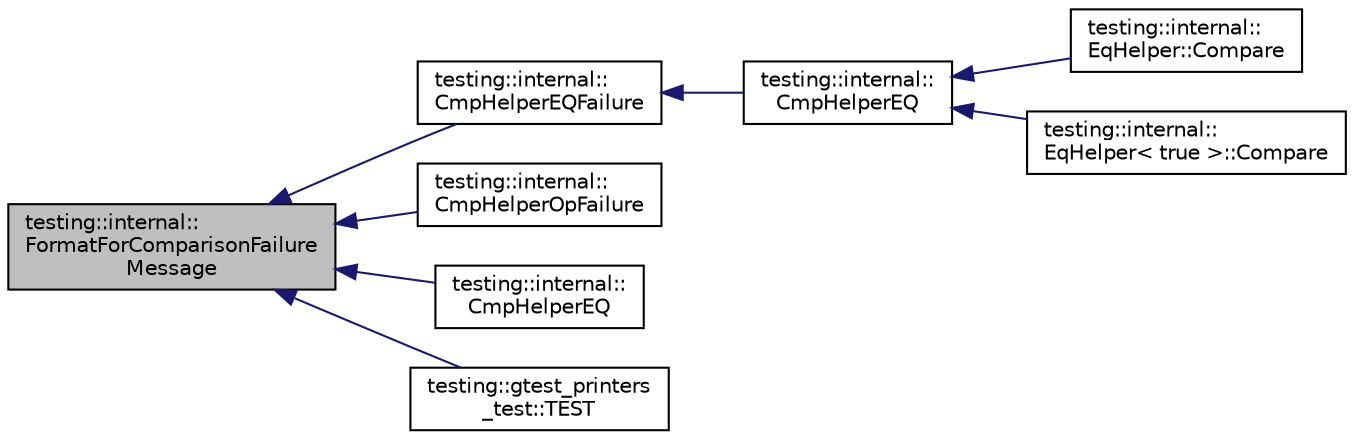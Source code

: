 digraph "testing::internal::FormatForComparisonFailureMessage"
{
  edge [fontname="Helvetica",fontsize="10",labelfontname="Helvetica",labelfontsize="10"];
  node [fontname="Helvetica",fontsize="10",shape=record];
  rankdir="LR";
  Node749 [label="testing::internal::\lFormatForComparisonFailure\lMessage",height=0.2,width=0.4,color="black", fillcolor="grey75", style="filled", fontcolor="black"];
  Node749 -> Node750 [dir="back",color="midnightblue",fontsize="10",style="solid",fontname="Helvetica"];
  Node750 [label="testing::internal::\lCmpHelperEQFailure",height=0.2,width=0.4,color="black", fillcolor="white", style="filled",URL="$d0/da7/namespacetesting_1_1internal.html#a1def8ec9393360a1b34a20528703e7f7"];
  Node750 -> Node751 [dir="back",color="midnightblue",fontsize="10",style="solid",fontname="Helvetica"];
  Node751 [label="testing::internal::\lCmpHelperEQ",height=0.2,width=0.4,color="black", fillcolor="white", style="filled",URL="$d0/da7/namespacetesting_1_1internal.html#a4638c74d9b32e971f9b321af6fafc2f1"];
  Node751 -> Node752 [dir="back",color="midnightblue",fontsize="10",style="solid",fontname="Helvetica"];
  Node752 [label="testing::internal::\lEqHelper::Compare",height=0.2,width=0.4,color="black", fillcolor="white", style="filled",URL="$d2/d1a/classtesting_1_1internal_1_1_eq_helper.html#ae3572c7374534a916b9117efaa89f33f"];
  Node751 -> Node753 [dir="back",color="midnightblue",fontsize="10",style="solid",fontname="Helvetica"];
  Node753 [label="testing::internal::\lEqHelper\< true \>::Compare",height=0.2,width=0.4,color="black", fillcolor="white", style="filled",URL="$d1/db2/classtesting_1_1internal_1_1_eq_helper_3_01true_01_4.html#a12c7194b2a210b61f06c912eef484ca6"];
  Node749 -> Node754 [dir="back",color="midnightblue",fontsize="10",style="solid",fontname="Helvetica"];
  Node754 [label="testing::internal::\lCmpHelperOpFailure",height=0.2,width=0.4,color="black", fillcolor="white", style="filled",URL="$d0/da7/namespacetesting_1_1internal.html#a894ffccd936d78fd555f490020c27f0a"];
  Node749 -> Node755 [dir="back",color="midnightblue",fontsize="10",style="solid",fontname="Helvetica"];
  Node755 [label="testing::internal::\lCmpHelperEQ",height=0.2,width=0.4,color="black", fillcolor="white", style="filled",URL="$d0/da7/namespacetesting_1_1internal.html#a46582d95cbfe3d3d8f6945c9e9cd779c"];
  Node749 -> Node756 [dir="back",color="midnightblue",fontsize="10",style="solid",fontname="Helvetica"];
  Node756 [label="testing::gtest_printers\l_test::TEST",height=0.2,width=0.4,color="black", fillcolor="white", style="filled",URL="$dd/d01/namespacetesting_1_1gtest__printers__test.html#aa7429c3701e464d0047a82686a5e8a46"];
}
